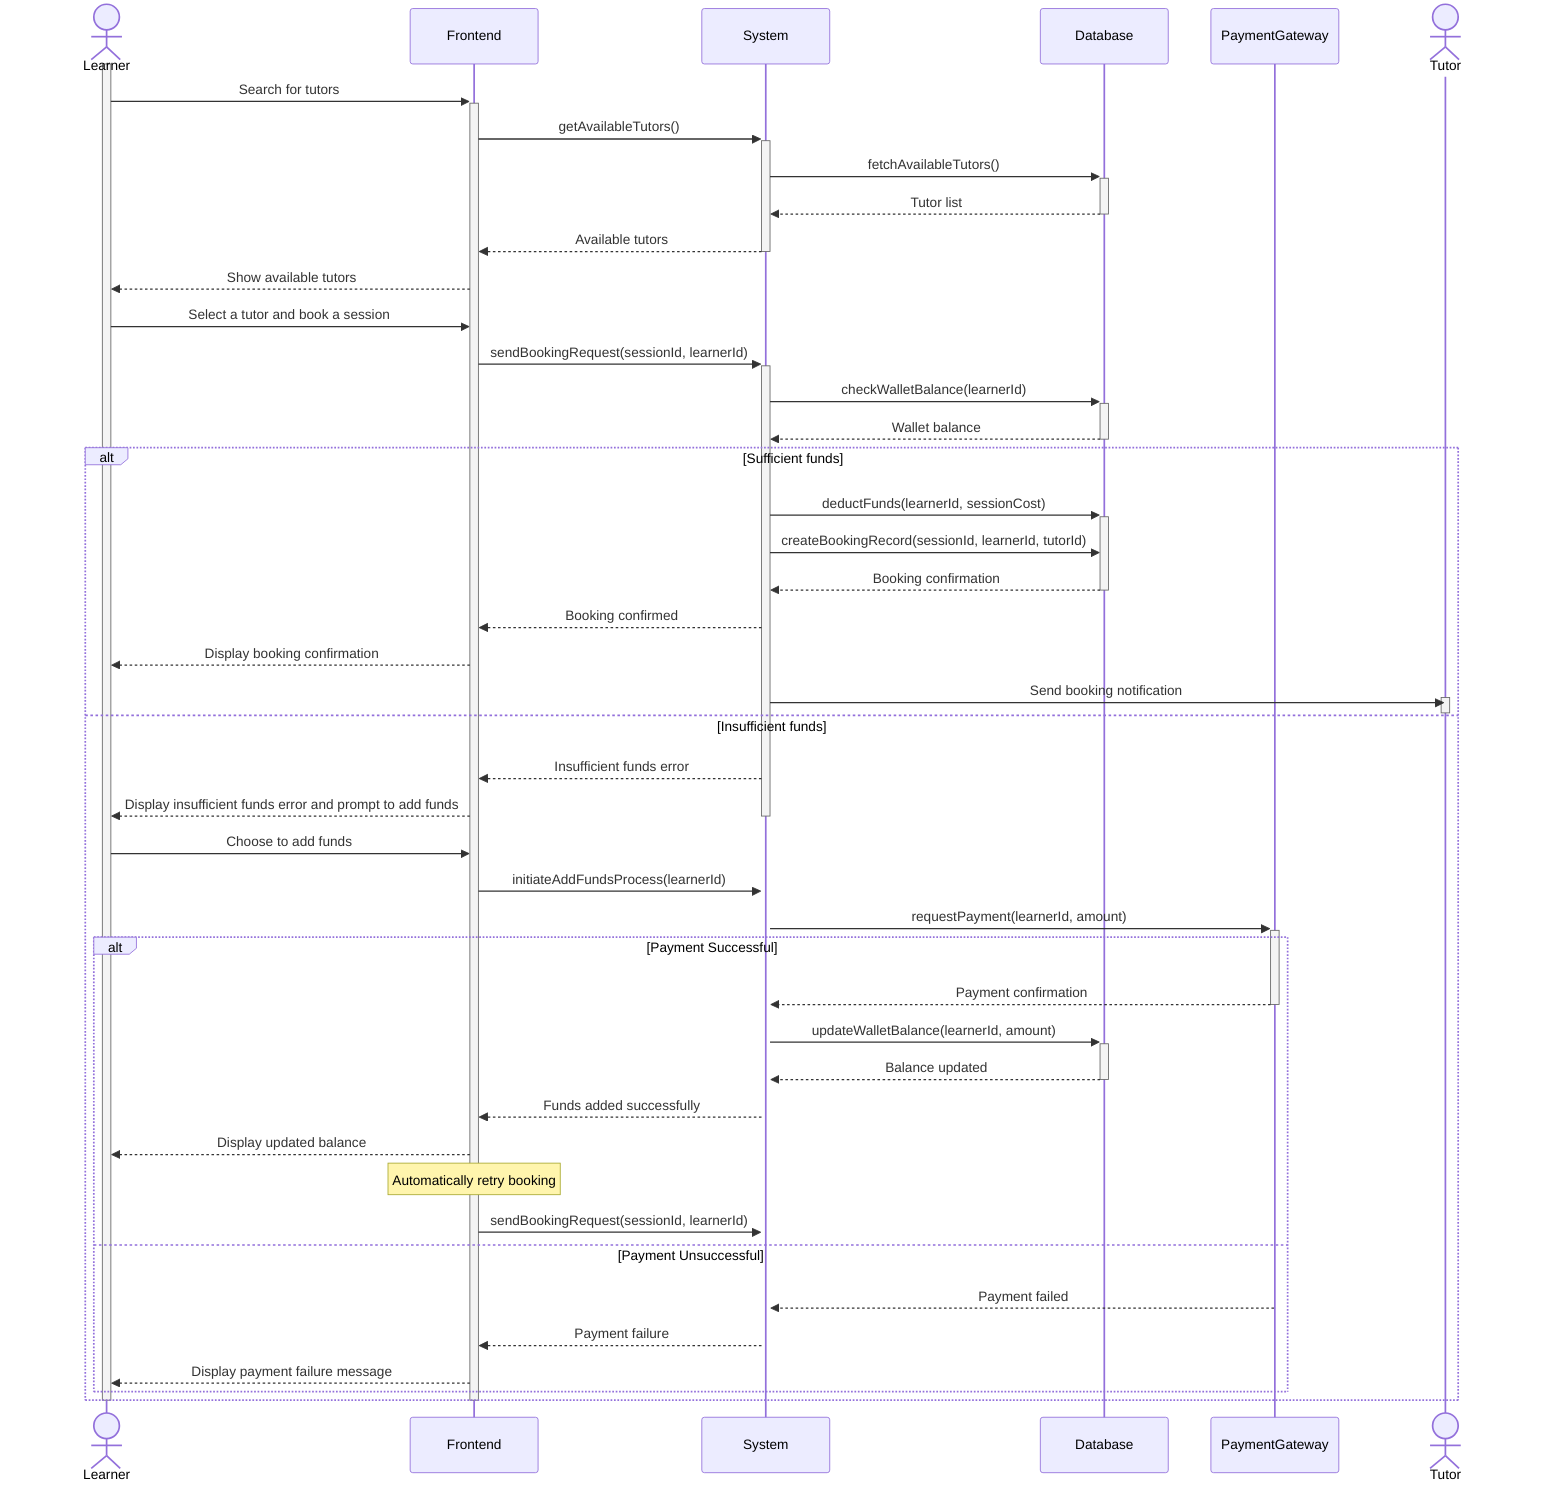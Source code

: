 sequenceDiagram
    actor Learner
    participant Frontend
    participant System
    participant Database
    participant PaymentGateway
    actor Tutor

    activate Learner
    Learner->>+Frontend: Search for tutors
    Frontend->>+System: getAvailableTutors()
    System->>+Database: fetchAvailableTutors()
    Database-->>-System: Tutor list
    System-->>-Frontend: Available tutors
    Frontend-->>Learner: Show available tutors
    Learner->>Frontend: Select a tutor and book a session
    Frontend->>+System: sendBookingRequest(sessionId, learnerId)
    System->>+Database: checkWalletBalance(learnerId)
    Database-->>-System: Wallet balance
    alt Sufficient funds
        System->>+Database: deductFunds(learnerId, sessionCost)
        System->>Database: createBookingRecord(sessionId, learnerId, tutorId)
        Database-->>-System: Booking confirmation
        System-->>Frontend: Booking confirmed
        Frontend-->>Learner: Display booking confirmation
        System->>Tutor: Send booking notification
        activate Tutor
        deactivate Tutor
    else Insufficient funds
        System-->>Frontend: Insufficient funds error
        Frontend-->>Learner: Display insufficient funds error and prompt to add funds
        deactivate System
        Learner->>Frontend: Choose to add funds
        Frontend->>+System: initiateAddFundsProcess(learnerId)
        System->>+PaymentGateway: requestPayment(learnerId, amount)
        alt Payment Successful
            PaymentGateway-->>-System: Payment confirmation
            System->>+Database: updateWalletBalance(learnerId, amount)
            Database-->>-System: Balance updated
            System-->>Frontend: Funds added successfully
            Frontend-->>Learner: Display updated balance
            Note over Frontend: Automatically retry booking
            Frontend->>System: sendBookingRequest(sessionId, learnerId)
        else Payment Unsuccessful
            PaymentGateway-->>System: Payment failed
            System-->>Frontend: Payment failure
            Frontend-->>Learner: Display payment failure message
        end
    end
    deactivate Frontend
    deactivate Learner